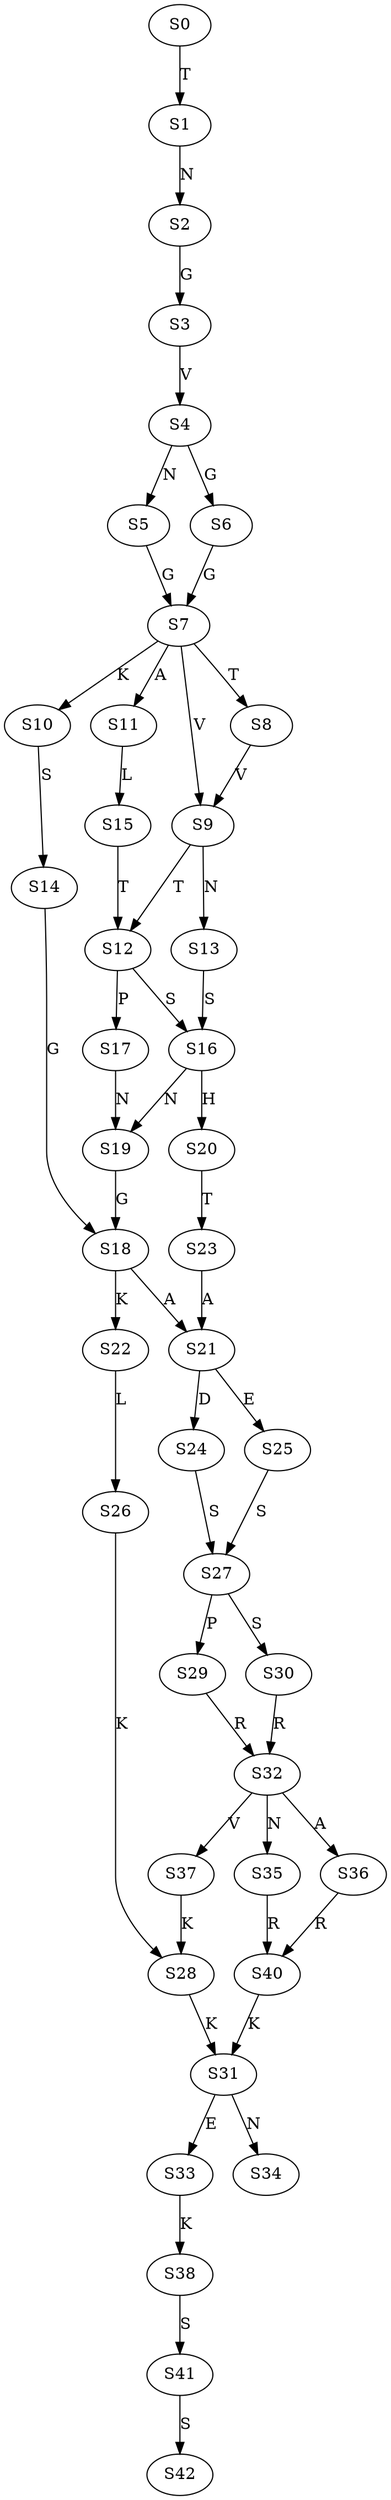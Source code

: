strict digraph  {
	S0 -> S1 [ label = T ];
	S1 -> S2 [ label = N ];
	S2 -> S3 [ label = G ];
	S3 -> S4 [ label = V ];
	S4 -> S5 [ label = N ];
	S4 -> S6 [ label = G ];
	S5 -> S7 [ label = G ];
	S6 -> S7 [ label = G ];
	S7 -> S8 [ label = T ];
	S7 -> S9 [ label = V ];
	S7 -> S10 [ label = K ];
	S7 -> S11 [ label = A ];
	S8 -> S9 [ label = V ];
	S9 -> S12 [ label = T ];
	S9 -> S13 [ label = N ];
	S10 -> S14 [ label = S ];
	S11 -> S15 [ label = L ];
	S12 -> S16 [ label = S ];
	S12 -> S17 [ label = P ];
	S13 -> S16 [ label = S ];
	S14 -> S18 [ label = G ];
	S15 -> S12 [ label = T ];
	S16 -> S19 [ label = N ];
	S16 -> S20 [ label = H ];
	S17 -> S19 [ label = N ];
	S18 -> S21 [ label = A ];
	S18 -> S22 [ label = K ];
	S19 -> S18 [ label = G ];
	S20 -> S23 [ label = T ];
	S21 -> S24 [ label = D ];
	S21 -> S25 [ label = E ];
	S22 -> S26 [ label = L ];
	S23 -> S21 [ label = A ];
	S24 -> S27 [ label = S ];
	S25 -> S27 [ label = S ];
	S26 -> S28 [ label = K ];
	S27 -> S29 [ label = P ];
	S27 -> S30 [ label = S ];
	S28 -> S31 [ label = K ];
	S29 -> S32 [ label = R ];
	S30 -> S32 [ label = R ];
	S31 -> S33 [ label = E ];
	S31 -> S34 [ label = N ];
	S32 -> S35 [ label = N ];
	S32 -> S36 [ label = A ];
	S32 -> S37 [ label = V ];
	S33 -> S38 [ label = K ];
	S35 -> S40 [ label = R ];
	S36 -> S40 [ label = R ];
	S37 -> S28 [ label = K ];
	S38 -> S41 [ label = S ];
	S40 -> S31 [ label = K ];
	S41 -> S42 [ label = S ];
}
